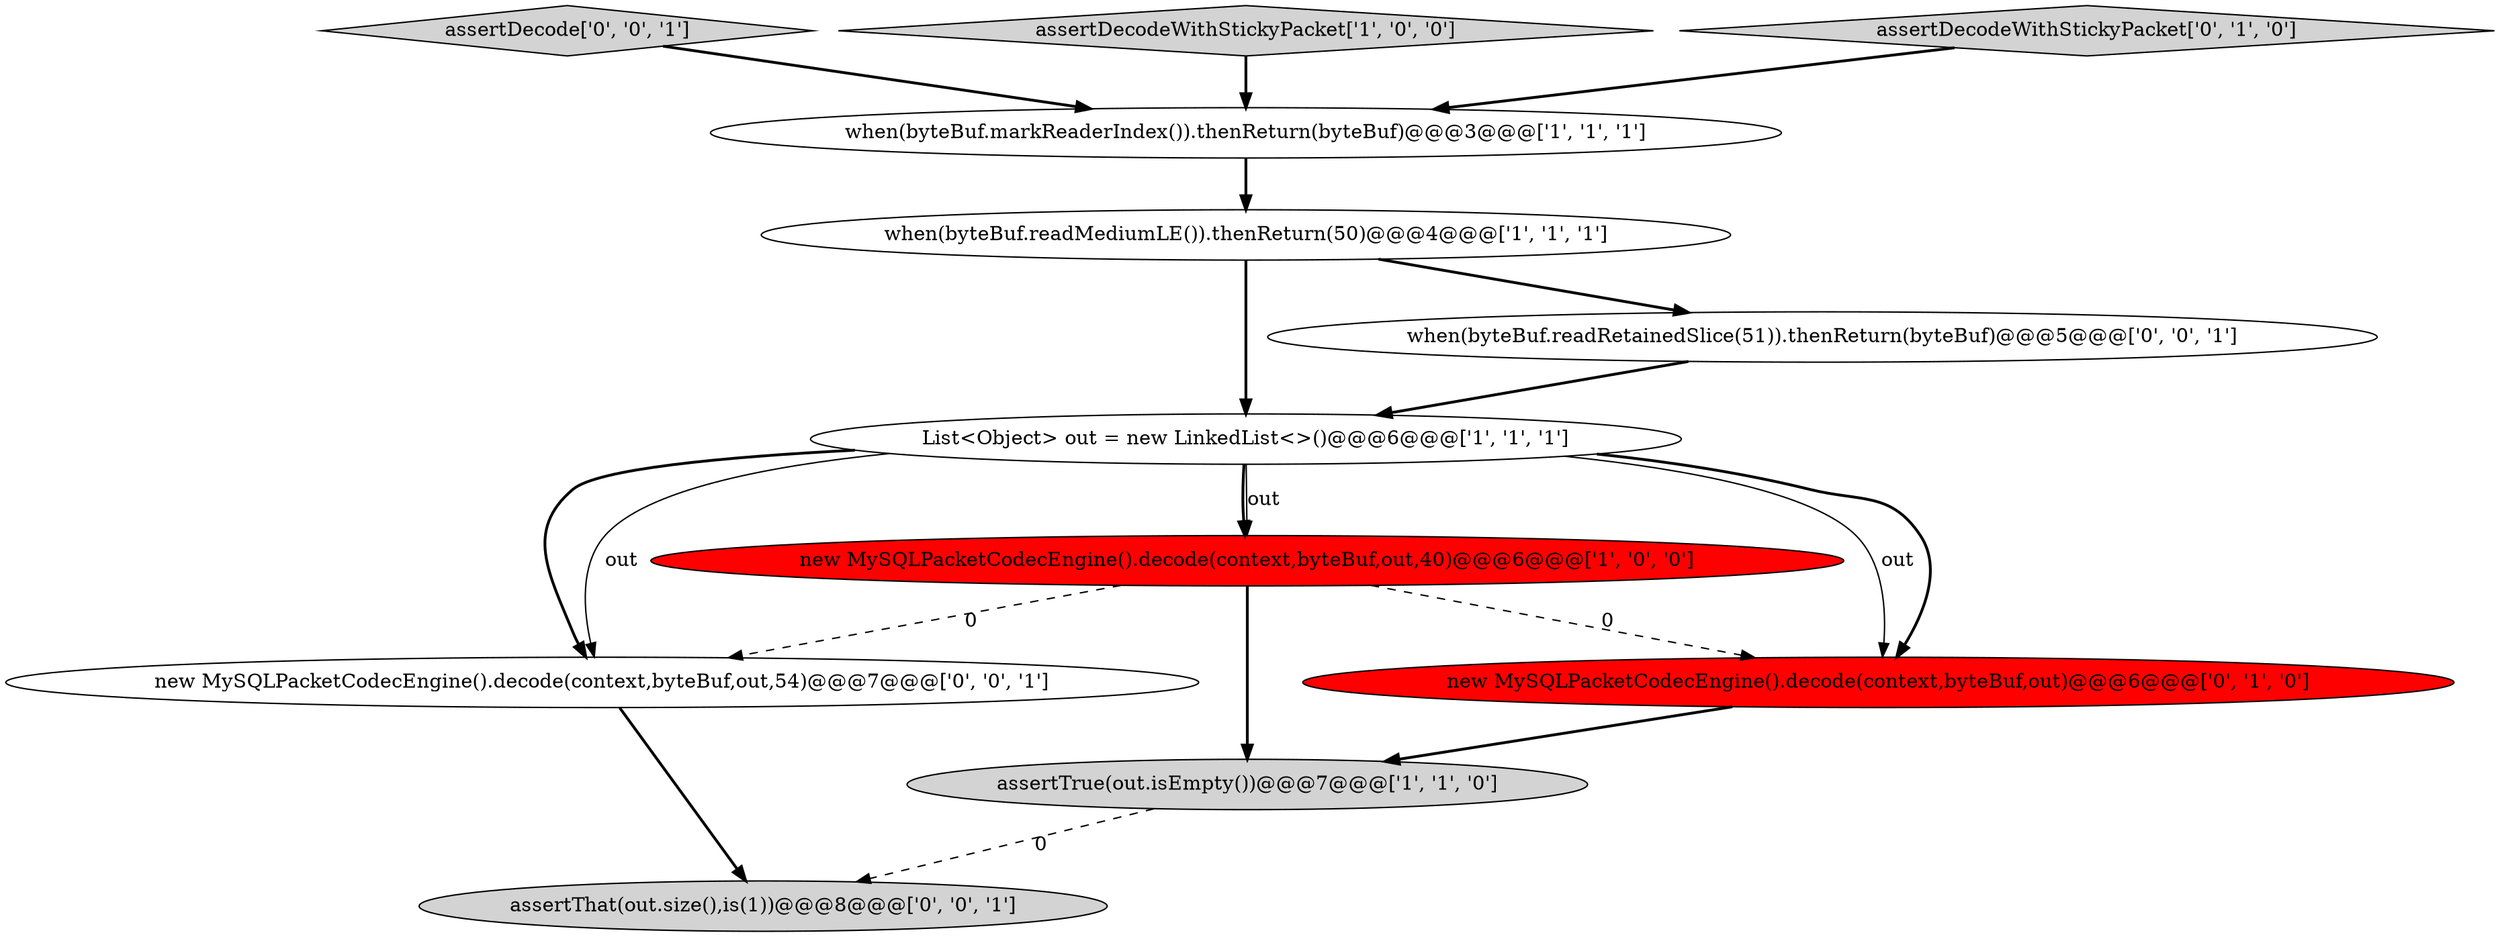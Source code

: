 digraph {
10 [style = filled, label = "assertDecode['0', '0', '1']", fillcolor = lightgray, shape = diamond image = "AAA0AAABBB3BBB"];
2 [style = filled, label = "when(byteBuf.markReaderIndex()).thenReturn(byteBuf)@@@3@@@['1', '1', '1']", fillcolor = white, shape = ellipse image = "AAA0AAABBB1BBB"];
5 [style = filled, label = "assertTrue(out.isEmpty())@@@7@@@['1', '1', '0']", fillcolor = lightgray, shape = ellipse image = "AAA0AAABBB1BBB"];
3 [style = filled, label = "List<Object> out = new LinkedList<>()@@@6@@@['1', '1', '1']", fillcolor = white, shape = ellipse image = "AAA0AAABBB1BBB"];
8 [style = filled, label = "new MySQLPacketCodecEngine().decode(context,byteBuf,out,54)@@@7@@@['0', '0', '1']", fillcolor = white, shape = ellipse image = "AAA0AAABBB3BBB"];
0 [style = filled, label = "assertDecodeWithStickyPacket['1', '0', '0']", fillcolor = lightgray, shape = diamond image = "AAA0AAABBB1BBB"];
4 [style = filled, label = "new MySQLPacketCodecEngine().decode(context,byteBuf,out,40)@@@6@@@['1', '0', '0']", fillcolor = red, shape = ellipse image = "AAA1AAABBB1BBB"];
11 [style = filled, label = "assertThat(out.size(),is(1))@@@8@@@['0', '0', '1']", fillcolor = lightgray, shape = ellipse image = "AAA0AAABBB3BBB"];
7 [style = filled, label = "new MySQLPacketCodecEngine().decode(context,byteBuf,out)@@@6@@@['0', '1', '0']", fillcolor = red, shape = ellipse image = "AAA1AAABBB2BBB"];
9 [style = filled, label = "when(byteBuf.readRetainedSlice(51)).thenReturn(byteBuf)@@@5@@@['0', '0', '1']", fillcolor = white, shape = ellipse image = "AAA0AAABBB3BBB"];
6 [style = filled, label = "assertDecodeWithStickyPacket['0', '1', '0']", fillcolor = lightgray, shape = diamond image = "AAA0AAABBB2BBB"];
1 [style = filled, label = "when(byteBuf.readMediumLE()).thenReturn(50)@@@4@@@['1', '1', '1']", fillcolor = white, shape = ellipse image = "AAA0AAABBB1BBB"];
1->3 [style = bold, label=""];
3->7 [style = solid, label="out"];
9->3 [style = bold, label=""];
10->2 [style = bold, label=""];
7->5 [style = bold, label=""];
4->8 [style = dashed, label="0"];
5->11 [style = dashed, label="0"];
3->7 [style = bold, label=""];
8->11 [style = bold, label=""];
4->7 [style = dashed, label="0"];
4->5 [style = bold, label=""];
3->4 [style = bold, label=""];
2->1 [style = bold, label=""];
3->8 [style = bold, label=""];
3->4 [style = solid, label="out"];
1->9 [style = bold, label=""];
3->8 [style = solid, label="out"];
0->2 [style = bold, label=""];
6->2 [style = bold, label=""];
}
